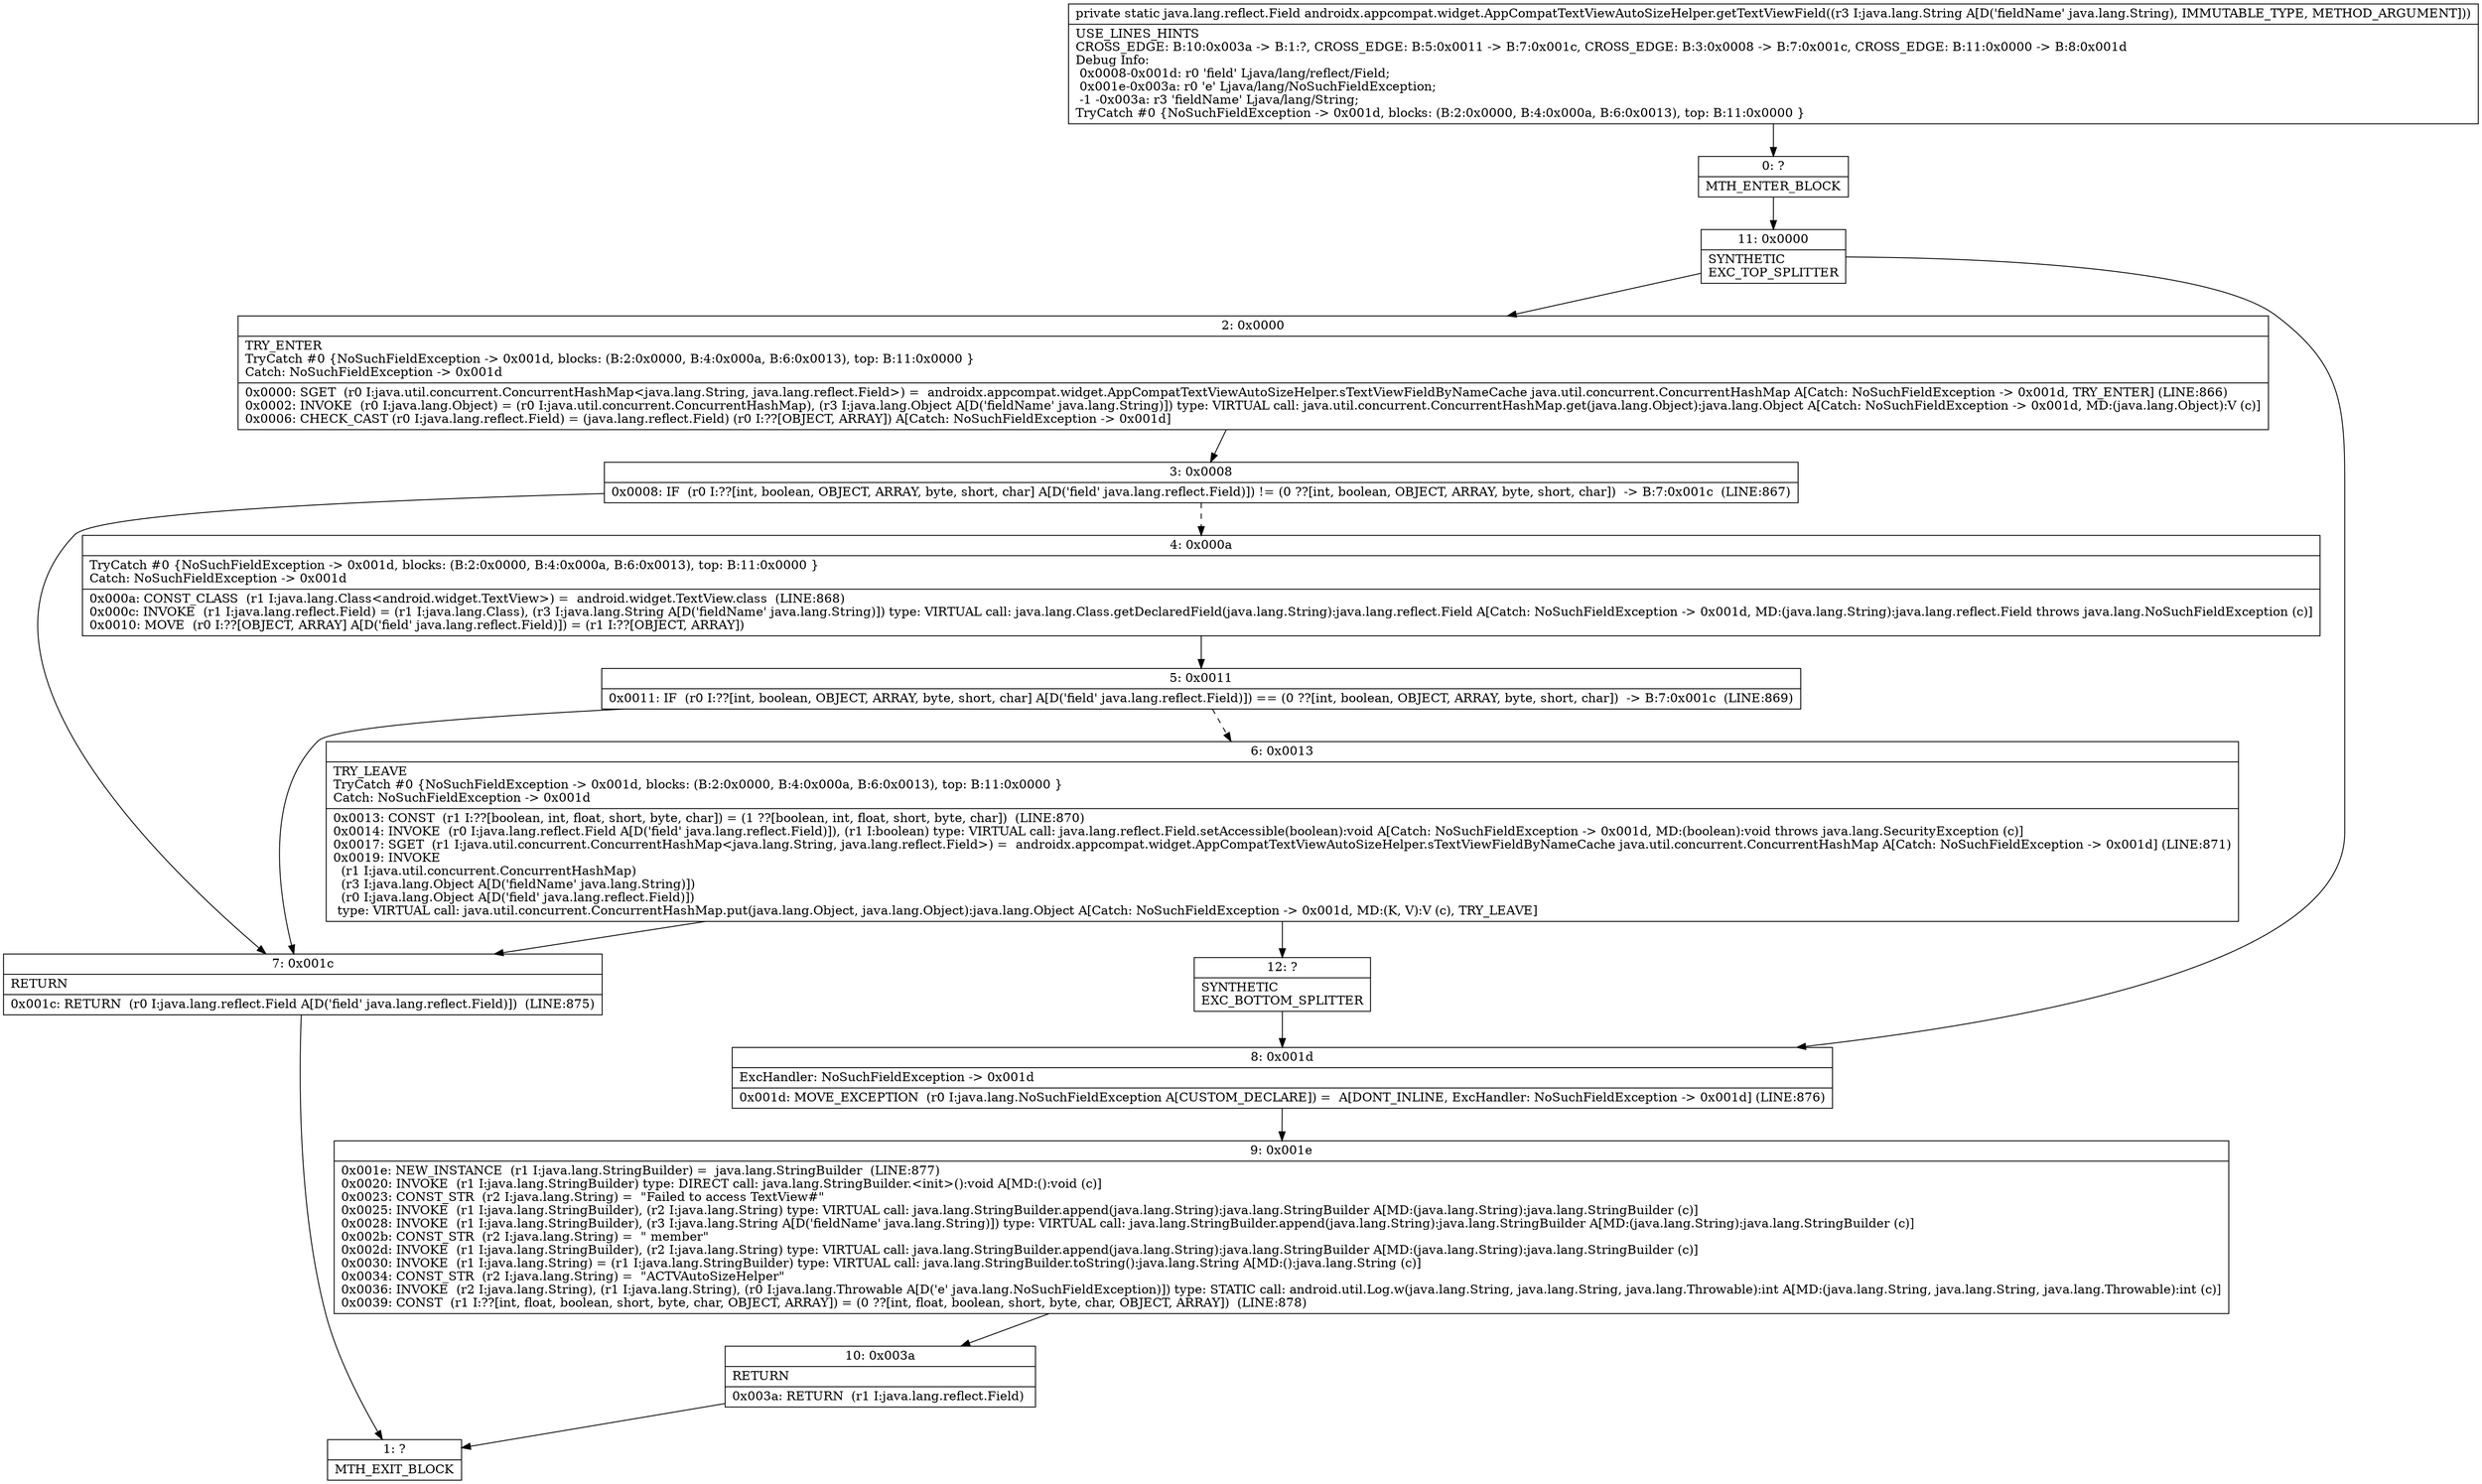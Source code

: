 digraph "CFG forandroidx.appcompat.widget.AppCompatTextViewAutoSizeHelper.getTextViewField(Ljava\/lang\/String;)Ljava\/lang\/reflect\/Field;" {
Node_0 [shape=record,label="{0\:\ ?|MTH_ENTER_BLOCK\l}"];
Node_11 [shape=record,label="{11\:\ 0x0000|SYNTHETIC\lEXC_TOP_SPLITTER\l}"];
Node_2 [shape=record,label="{2\:\ 0x0000|TRY_ENTER\lTryCatch #0 \{NoSuchFieldException \-\> 0x001d, blocks: (B:2:0x0000, B:4:0x000a, B:6:0x0013), top: B:11:0x0000 \}\lCatch: NoSuchFieldException \-\> 0x001d\l|0x0000: SGET  (r0 I:java.util.concurrent.ConcurrentHashMap\<java.lang.String, java.lang.reflect.Field\>) =  androidx.appcompat.widget.AppCompatTextViewAutoSizeHelper.sTextViewFieldByNameCache java.util.concurrent.ConcurrentHashMap A[Catch: NoSuchFieldException \-\> 0x001d, TRY_ENTER] (LINE:866)\l0x0002: INVOKE  (r0 I:java.lang.Object) = (r0 I:java.util.concurrent.ConcurrentHashMap), (r3 I:java.lang.Object A[D('fieldName' java.lang.String)]) type: VIRTUAL call: java.util.concurrent.ConcurrentHashMap.get(java.lang.Object):java.lang.Object A[Catch: NoSuchFieldException \-\> 0x001d, MD:(java.lang.Object):V (c)]\l0x0006: CHECK_CAST (r0 I:java.lang.reflect.Field) = (java.lang.reflect.Field) (r0 I:??[OBJECT, ARRAY]) A[Catch: NoSuchFieldException \-\> 0x001d]\l}"];
Node_3 [shape=record,label="{3\:\ 0x0008|0x0008: IF  (r0 I:??[int, boolean, OBJECT, ARRAY, byte, short, char] A[D('field' java.lang.reflect.Field)]) != (0 ??[int, boolean, OBJECT, ARRAY, byte, short, char])  \-\> B:7:0x001c  (LINE:867)\l}"];
Node_4 [shape=record,label="{4\:\ 0x000a|TryCatch #0 \{NoSuchFieldException \-\> 0x001d, blocks: (B:2:0x0000, B:4:0x000a, B:6:0x0013), top: B:11:0x0000 \}\lCatch: NoSuchFieldException \-\> 0x001d\l|0x000a: CONST_CLASS  (r1 I:java.lang.Class\<android.widget.TextView\>) =  android.widget.TextView.class  (LINE:868)\l0x000c: INVOKE  (r1 I:java.lang.reflect.Field) = (r1 I:java.lang.Class), (r3 I:java.lang.String A[D('fieldName' java.lang.String)]) type: VIRTUAL call: java.lang.Class.getDeclaredField(java.lang.String):java.lang.reflect.Field A[Catch: NoSuchFieldException \-\> 0x001d, MD:(java.lang.String):java.lang.reflect.Field throws java.lang.NoSuchFieldException (c)]\l0x0010: MOVE  (r0 I:??[OBJECT, ARRAY] A[D('field' java.lang.reflect.Field)]) = (r1 I:??[OBJECT, ARRAY]) \l}"];
Node_5 [shape=record,label="{5\:\ 0x0011|0x0011: IF  (r0 I:??[int, boolean, OBJECT, ARRAY, byte, short, char] A[D('field' java.lang.reflect.Field)]) == (0 ??[int, boolean, OBJECT, ARRAY, byte, short, char])  \-\> B:7:0x001c  (LINE:869)\l}"];
Node_6 [shape=record,label="{6\:\ 0x0013|TRY_LEAVE\lTryCatch #0 \{NoSuchFieldException \-\> 0x001d, blocks: (B:2:0x0000, B:4:0x000a, B:6:0x0013), top: B:11:0x0000 \}\lCatch: NoSuchFieldException \-\> 0x001d\l|0x0013: CONST  (r1 I:??[boolean, int, float, short, byte, char]) = (1 ??[boolean, int, float, short, byte, char])  (LINE:870)\l0x0014: INVOKE  (r0 I:java.lang.reflect.Field A[D('field' java.lang.reflect.Field)]), (r1 I:boolean) type: VIRTUAL call: java.lang.reflect.Field.setAccessible(boolean):void A[Catch: NoSuchFieldException \-\> 0x001d, MD:(boolean):void throws java.lang.SecurityException (c)]\l0x0017: SGET  (r1 I:java.util.concurrent.ConcurrentHashMap\<java.lang.String, java.lang.reflect.Field\>) =  androidx.appcompat.widget.AppCompatTextViewAutoSizeHelper.sTextViewFieldByNameCache java.util.concurrent.ConcurrentHashMap A[Catch: NoSuchFieldException \-\> 0x001d] (LINE:871)\l0x0019: INVOKE  \l  (r1 I:java.util.concurrent.ConcurrentHashMap)\l  (r3 I:java.lang.Object A[D('fieldName' java.lang.String)])\l  (r0 I:java.lang.Object A[D('field' java.lang.reflect.Field)])\l type: VIRTUAL call: java.util.concurrent.ConcurrentHashMap.put(java.lang.Object, java.lang.Object):java.lang.Object A[Catch: NoSuchFieldException \-\> 0x001d, MD:(K, V):V (c), TRY_LEAVE]\l}"];
Node_12 [shape=record,label="{12\:\ ?|SYNTHETIC\lEXC_BOTTOM_SPLITTER\l}"];
Node_7 [shape=record,label="{7\:\ 0x001c|RETURN\l|0x001c: RETURN  (r0 I:java.lang.reflect.Field A[D('field' java.lang.reflect.Field)])  (LINE:875)\l}"];
Node_1 [shape=record,label="{1\:\ ?|MTH_EXIT_BLOCK\l}"];
Node_8 [shape=record,label="{8\:\ 0x001d|ExcHandler: NoSuchFieldException \-\> 0x001d\l|0x001d: MOVE_EXCEPTION  (r0 I:java.lang.NoSuchFieldException A[CUSTOM_DECLARE]) =  A[DONT_INLINE, ExcHandler: NoSuchFieldException \-\> 0x001d] (LINE:876)\l}"];
Node_9 [shape=record,label="{9\:\ 0x001e|0x001e: NEW_INSTANCE  (r1 I:java.lang.StringBuilder) =  java.lang.StringBuilder  (LINE:877)\l0x0020: INVOKE  (r1 I:java.lang.StringBuilder) type: DIRECT call: java.lang.StringBuilder.\<init\>():void A[MD:():void (c)]\l0x0023: CONST_STR  (r2 I:java.lang.String) =  \"Failed to access TextView#\" \l0x0025: INVOKE  (r1 I:java.lang.StringBuilder), (r2 I:java.lang.String) type: VIRTUAL call: java.lang.StringBuilder.append(java.lang.String):java.lang.StringBuilder A[MD:(java.lang.String):java.lang.StringBuilder (c)]\l0x0028: INVOKE  (r1 I:java.lang.StringBuilder), (r3 I:java.lang.String A[D('fieldName' java.lang.String)]) type: VIRTUAL call: java.lang.StringBuilder.append(java.lang.String):java.lang.StringBuilder A[MD:(java.lang.String):java.lang.StringBuilder (c)]\l0x002b: CONST_STR  (r2 I:java.lang.String) =  \" member\" \l0x002d: INVOKE  (r1 I:java.lang.StringBuilder), (r2 I:java.lang.String) type: VIRTUAL call: java.lang.StringBuilder.append(java.lang.String):java.lang.StringBuilder A[MD:(java.lang.String):java.lang.StringBuilder (c)]\l0x0030: INVOKE  (r1 I:java.lang.String) = (r1 I:java.lang.StringBuilder) type: VIRTUAL call: java.lang.StringBuilder.toString():java.lang.String A[MD:():java.lang.String (c)]\l0x0034: CONST_STR  (r2 I:java.lang.String) =  \"ACTVAutoSizeHelper\" \l0x0036: INVOKE  (r2 I:java.lang.String), (r1 I:java.lang.String), (r0 I:java.lang.Throwable A[D('e' java.lang.NoSuchFieldException)]) type: STATIC call: android.util.Log.w(java.lang.String, java.lang.String, java.lang.Throwable):int A[MD:(java.lang.String, java.lang.String, java.lang.Throwable):int (c)]\l0x0039: CONST  (r1 I:??[int, float, boolean, short, byte, char, OBJECT, ARRAY]) = (0 ??[int, float, boolean, short, byte, char, OBJECT, ARRAY])  (LINE:878)\l}"];
Node_10 [shape=record,label="{10\:\ 0x003a|RETURN\l|0x003a: RETURN  (r1 I:java.lang.reflect.Field) \l}"];
MethodNode[shape=record,label="{private static java.lang.reflect.Field androidx.appcompat.widget.AppCompatTextViewAutoSizeHelper.getTextViewField((r3 I:java.lang.String A[D('fieldName' java.lang.String), IMMUTABLE_TYPE, METHOD_ARGUMENT]))  | USE_LINES_HINTS\lCROSS_EDGE: B:10:0x003a \-\> B:1:?, CROSS_EDGE: B:5:0x0011 \-\> B:7:0x001c, CROSS_EDGE: B:3:0x0008 \-\> B:7:0x001c, CROSS_EDGE: B:11:0x0000 \-\> B:8:0x001d\lDebug Info:\l  0x0008\-0x001d: r0 'field' Ljava\/lang\/reflect\/Field;\l  0x001e\-0x003a: r0 'e' Ljava\/lang\/NoSuchFieldException;\l  \-1 \-0x003a: r3 'fieldName' Ljava\/lang\/String;\lTryCatch #0 \{NoSuchFieldException \-\> 0x001d, blocks: (B:2:0x0000, B:4:0x000a, B:6:0x0013), top: B:11:0x0000 \}\l}"];
MethodNode -> Node_0;Node_0 -> Node_11;
Node_11 -> Node_2;
Node_11 -> Node_8;
Node_2 -> Node_3;
Node_3 -> Node_4[style=dashed];
Node_3 -> Node_7;
Node_4 -> Node_5;
Node_5 -> Node_6[style=dashed];
Node_5 -> Node_7;
Node_6 -> Node_7;
Node_6 -> Node_12;
Node_12 -> Node_8;
Node_7 -> Node_1;
Node_8 -> Node_9;
Node_9 -> Node_10;
Node_10 -> Node_1;
}

